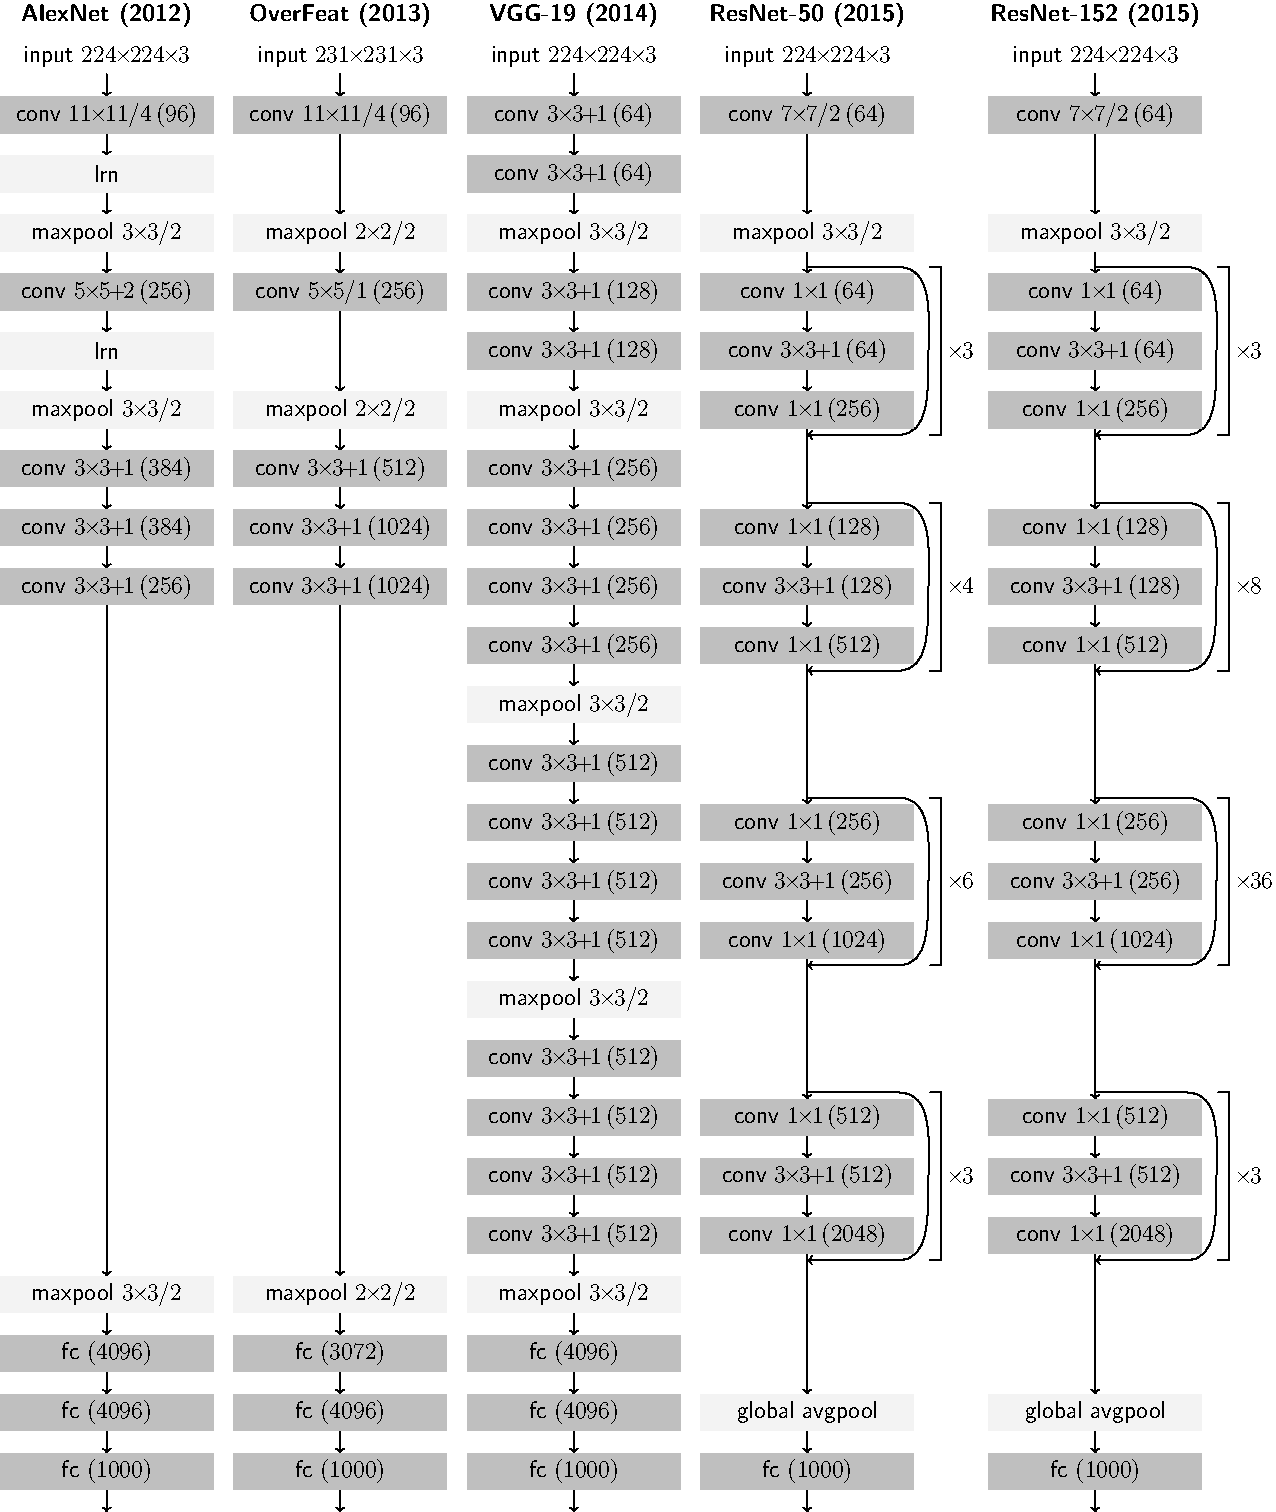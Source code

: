 unitsize(.8cm);
texpreamble("\renewcommand{\rmdefault}{\sfdefault}");
texpreamble("\newcommand{\x}{{\mkern-2mu\times\mkern-2mu}}");
texpreamble("\newcommand{\p}{{\mkern-2mu+\mkern-2mu}}");

real w = 4.7;
real h = .8;
real hgap = .5;
real wgap = .45;

real n = 0;

pair start = (0, 0);

void layer(string lab="", int l, bool residual=false, int repeat=1, int s=1) {

    // box start (BL) and end (TR)
    // pair start = (n * (w + wgap), -l * (h + hgap));
    pair end = start + (w, h);

    // layer label
    // lab = "\textsc{" + lab + "}";
    // lab = replace(lab, "x", "\times");
    // lab = "$" + lab + "$";
    label(lab, (start + end) / 2);

    // output arrow
    pair arrowStart = start + (w/2, 0);
    pair arrowEnd = start + (w/2, -hgap - (s-1) * (h+hgap));
    draw(arrowStart -- arrowEnd, arrow=Arrow(TeXHead));

    if (l > 0) {
        pen p = gray(0.95);
        if ( (find(lab, "conv") >= 0) || (find(lab, "fc") >= 0) )
            p = mediumgray;
        fill(box(start, end), p);
    }

    real central_x = w / 2;
    real gap_y = h + hgap;
    real gap_x = w + wgap;

    real wgap = .8;
    if (residual) {

        pair aStart = (central_x, -hgap / 2 - .1);
        pair aMid = aStart + (w/2 + 0.4*wgap, -hgap/2 - h/2) - (0, gap_y);
        pair aEnd = (central_x, -1.5*hgap - h + .1) - (0, 2*gap_y);

        path res = aStart{right}
                .. {E}(0.75 * (aMid.x - aStart.x) + aStart.x, aStart.y)
                .. aMid
                .. (0.75 * (aMid.x - aEnd.x) + aEnd.x, aEnd.y){W}
                .. {left}aEnd;

        draw(shift(start) * shift(0, gap_y) * res, arrow=Arrow(TeXHead));
    }

    if (repeat > 1) {
        pair b0 = (w + 0.45 * wgap, -hgap / 2 + .1) - (0, 2*gap_y);
        pair b1 = (w + 0.75 * wgap, -hgap / 2 + .1) - (0, 2*gap_y);
        pair b2 = (w + 0.75 * wgap, -1.5*hgap - h - .1) + (0, 2*gap_y);
        pair b3 = (w + 0.45 * wgap, -1.5*hgap - h - .1) + (0, 2*gap_y);
        path bracket = b0 -- b1 -- b2 -- b3;
        string lab = "${\x}" + ((string) repeat) + "$";
        draw(shift(start) * shift(0, gap_y) * bracket, L=Label(lab, position=MidPoint, align=E));
    }

}

void net(string[] net, string name="", bool[] residual = new bool[]{}, int[] repeats = new int[]{}) {
    start = (start.x, 0);
    pair labelpos = (start.x + w / 2, hgap + h);
    name = "\textbf{" + name + "}";
    label(name, labelpos);
    for (int i = 0, l = net.length, s; i < l; ++i) {
        if (length(net[i]) != 0) {
            s = 1;
            while (i+s < l && length(net[i + s]) == 0) { ++s; }
            bool res = (residual.length > 0) ? residual[i] : false;
            int rep = (repeats.length > 0) ? repeats[i] : 1;
            layer(net[i], i, res, rep, s);
        }
        start -= (0, h + hgap);
    }

    ++n;
    start += (w + wgap, 0);
}

string[] alexnet = new string[] {
    "input $224{\x}224{\x}3$",
    "conv $11{\x}11/4\,(96)$",
    "lrn",
    "maxpool $3{\x}3/2$",
    "conv $5{\x}5{\p}2\,(256)$",
    "lrn",
    "maxpool $3{\x}3/2$",
    "conv $3{\x}3{\p}1\,(384)$",
    "conv $3{\x}3{\p}1\,(384)$",
    "conv $3{\x}3{\p}1\,(256)$",
    "", "", "", "", "", "", "", "", "", "", "",
    "maxpool $3{\x}3/2$",
    "fc $(4096)$",
    "fc $(4096)$",
    "fc $(1000)$"
};

string[] overfeat = new string[] {
    "input $231{\x}231{\x}3$",
    "conv $11{\x}11/4\,(96)$",
    "",
    "maxpool $2{\x}2/2$",
    "conv $5{\x}5/1\,(256)$",
    "",
    "maxpool $2{\x}2/2$",
    "conv $3{\x}3{\p}1\,(512)$",
    "conv $3{\x}3{\p}1\,(1024)$",
    "conv $3{\x}3{\p}1\,(1024)$",
    "", "", "", "", "", "", "", "", "", "", "",
    "maxpool $2{\x}2/2$",
    "fc $(3072)$",
    "fc $(4096)$",
    "fc $(1000)$"
};

string[] vgg19 = new string[] {
    "input $224{\x}224{\x}3$",
    "conv $3{\x}3{\p}1\,(64)$",
    "conv $3{\x}3{\p}1\,(64)$",
    "maxpool $3{\x}3/2$",
    "conv $3{\x}3{\p}1\,(128)$",
    "conv $3{\x}3{\p}1\,(128)$",
    "maxpool $3{\x}3/2$",
    "conv $3{\x}3{\p}1\,(256)$",
    "conv $3{\x}3{\p}1\,(256)$",
    "conv $3{\x}3{\p}1\,(256)$",
    "conv $3{\x}3{\p}1\,(256)$",
    "maxpool $3{\x}3/2$",
    "conv $3{\x}3{\p}1\,(512)$",
    "conv $3{\x}3{\p}1\,(512)$",
    "conv $3{\x}3{\p}1\,(512)$",
    "conv $3{\x}3{\p}1\,(512)$",
    "maxpool $3{\x}3/2$",
    "conv $3{\x}3{\p}1\,(512)$",
    "conv $3{\x}3{\p}1\,(512)$",
    "conv $3{\x}3{\p}1\,(512)$",
    "conv $3{\x}3{\p}1\,(512)$",
    "maxpool $3{\x}3/2$",
    "fc $(4096)$",
    "fc $(4096)$",
    "fc $(1000)$"
};

string[] resnet34 = new string[] {
    "input $224{\x}224{\x}3$",
    "conv $7{\x}7/2\,(64)$",
    "maxpool $3{\x}3/2$",
    "conv $3{\x}3{\p}1\,(64)$", // x6
    "conv $3{\x}3{\p}1/2\,(128)$",
    "conv $3{\x}3{\p}1\,(128)$", // x7
    "conv $3{\x}3{\p}1/2\,(256)$",
    "conv $3{\x}3{\p}1\,(256)$", // x11
    "conv $3{\x}3{\p}1/2\,(512)$",
    "conv $3{\x}3{\p}1\,(512)$", // x5
    "global avgpool",
    "fc $(1000)$"
};

string[] resnet50 = new string[] {
    "input $224{\x}224{\x}3$",
    "conv $7{\x}7/2\,(64)$",
    "",
    "maxpool $3{\x}3/2$",
    "conv $1{\x}1\,(64)$",       //
    "conv $3{\x}3{\p}1\,(64)$",  // x3
    "conv $1{\x}1\,(256)$",      //
    "",
    "conv $1{\x}1\,(128)$",      //
    "conv $3{\x}3{\p}1\,(128)$", // x4
    "conv $1{\x}1\,(512)$",      //
    "", "",
    "conv $1{\x}1\,(256)$",      //
    "conv $3{\x}3{\p}1\,(256)$", // x6 / x36
    "conv $1{\x}1\,(1024)$",     //
    "", "",
    "conv $1{\x}1\,(512)$",      //
    "conv $3{\x}3{\p}1\,(512)$", // x3
    "conv $1{\x}1\,(2048)$",     //
    "", "",
    "global avgpool",
    "fc $(1000)$"
};

bool[] residual = array(resnet50.length, false);
int[] res = new int[] {4, 8, 13, 18};
for (int i: res) { residual[i] = true; }

int[] repeats = array(resnet50.length, 1);
repeats[5] = 3;
repeats[9] = 4;
repeats[14] = 6;
repeats[19] = 3;

net(alexnet, "AlexNet (2012)");
net(overfeat, "OverFeat (2013)");
net(vgg19, "VGG-19 (2014)");
wgap = 1.65;
// net(resnet34, "ResNet-34 ()", residual=residual);
net(resnet50, "ResNet-50 (2015)", residual=residual, repeats=repeats);

repeats[5] = 3;
repeats[9] = 8;
repeats[14] = 36;
repeats[19] = 3;

net(resnet50, "ResNet-152 (2015)", residual=residual, repeats=repeats);
